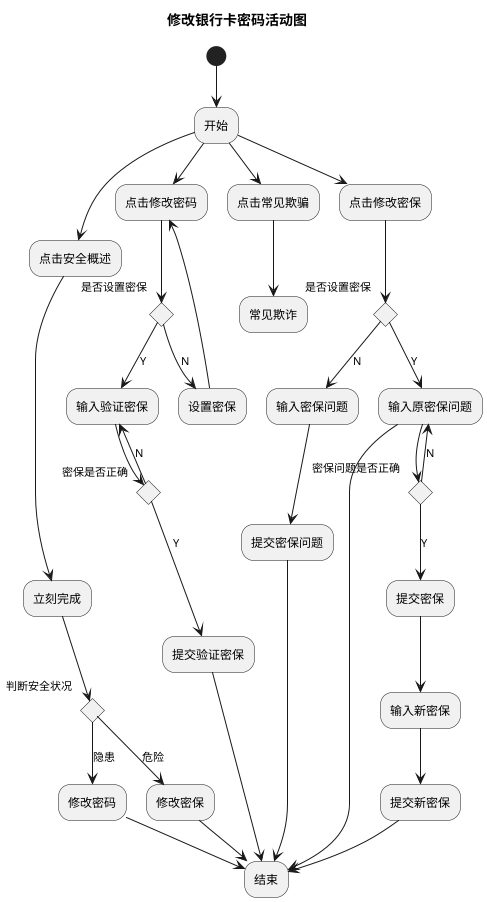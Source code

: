 @startuml
  title 修改银行卡密码活动图

 (*) --> 开始



  开始-->点击安全概述
  点击安全概述->立刻完成
  if "判断安全状况" then
    -->[隐患] "修改密码"
    -down-> 结束
  else
    -->[危险] "修改密保"
    -down-> 结束
  endif



  开始-->点击修改密码
   if "是否设置密保" then
      -->[N] "设置密保"
      -->点击修改密码
    else
      -->[Y] "输入验证密保"
      if "密保是否正确" then
        -->[Y] 提交验证密保
        -down-> 结束
      else
        -up->[N] "输入验证密保"
       endif
    endif



    开始-->点击常见欺骗
    点击常见欺骗-->常见欺诈



    开始-->点击修改密保
     if "是否设置密保" then
        -->[N] "输入密保问题"
        --> "提交密保问题"
        -down-> 结束
      else
        -->[Y] "输入原密保问题"
         if "密保问题是否正确" then
         -->[Y] "提交密保"
         --> "输入新密保"
         --> "提交新密保"
         -down-> 结束
         else
         -->[N] "输入原密保问题"
        -down-> 结束
      endif

@enduml